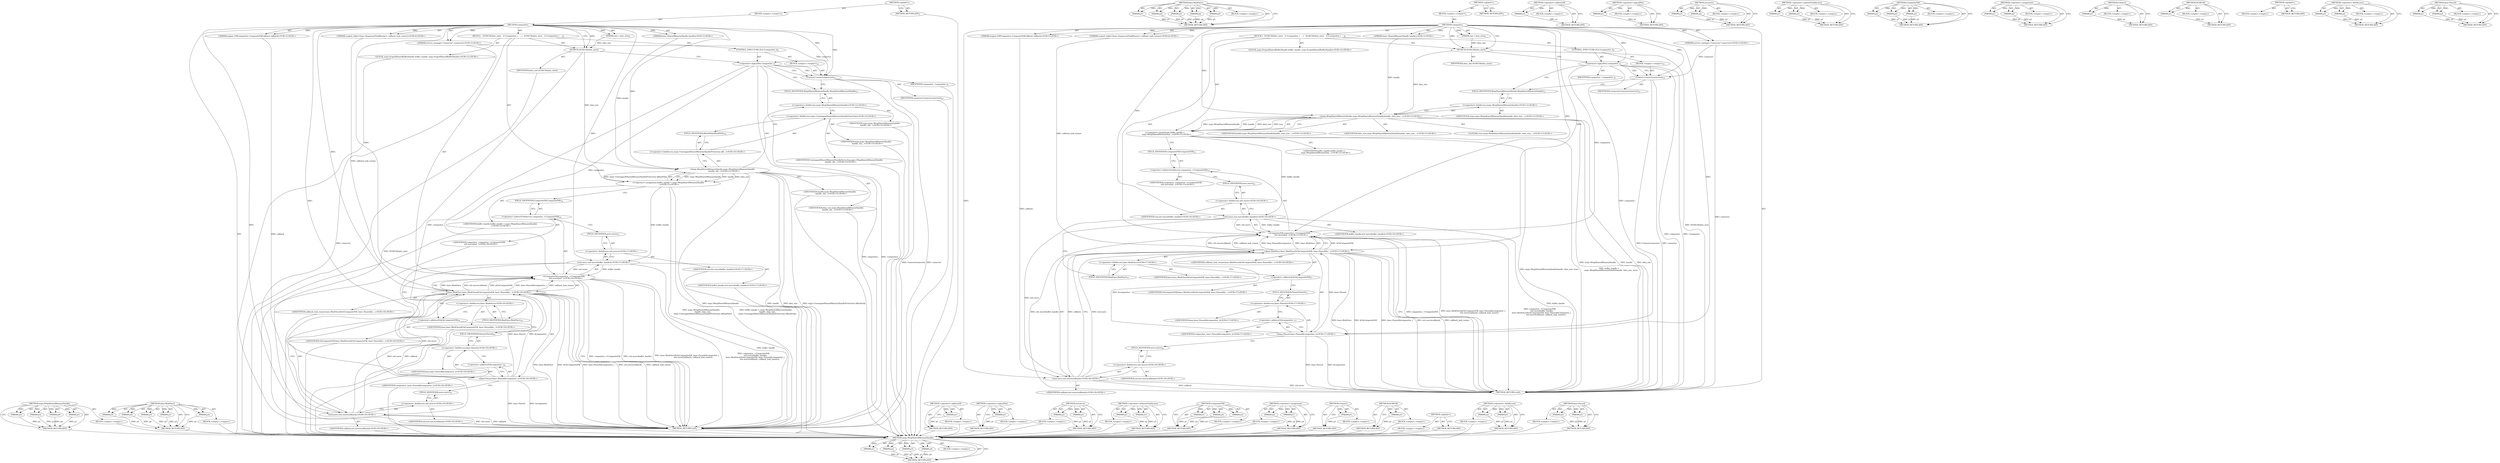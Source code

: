 digraph "base.Passed" {
vulnerable_108 [label=<(METHOD,mojo.WrapSharedMemoryHandle)>];
vulnerable_109 [label=<(PARAM,p1)>];
vulnerable_110 [label=<(PARAM,p2)>];
vulnerable_111 [label=<(PARAM,p3)>];
vulnerable_112 [label=<(PARAM,p4)>];
vulnerable_113 [label=<(BLOCK,&lt;empty&gt;,&lt;empty&gt;)>];
vulnerable_114 [label=<(METHOD_RETURN,ANY)>];
vulnerable_136 [label=<(METHOD,base.BindOnce)>];
vulnerable_137 [label=<(PARAM,p1)>];
vulnerable_138 [label=<(PARAM,p2)>];
vulnerable_139 [label=<(PARAM,p3)>];
vulnerable_140 [label=<(PARAM,p4)>];
vulnerable_141 [label=<(PARAM,p5)>];
vulnerable_142 [label=<(BLOCK,&lt;empty&gt;,&lt;empty&gt;)>];
vulnerable_143 [label=<(METHOD_RETURN,ANY)>];
vulnerable_6 [label=<(METHOD,&lt;global&gt;)<SUB>1</SUB>>];
vulnerable_7 [label=<(BLOCK,&lt;empty&gt;,&lt;empty&gt;)<SUB>1</SUB>>];
vulnerable_8 [label=<(METHOD,Composite)<SUB>1</SUB>>];
vulnerable_9 [label="<(PARAM,service_manager::Connector* connector)<SUB>2</SUB>>"];
vulnerable_10 [label="<(PARAM,base::SharedMemoryHandle handle)<SUB>3</SUB>>"];
vulnerable_11 [label=<(PARAM,size_t data_size)<SUB>4</SUB>>];
vulnerable_12 [label="<(PARAM,mojom::PdfCompositor::CompositePdfCallback callback)<SUB>5</SUB>>"];
vulnerable_13 [label="<(PARAM,scoped_refptr&lt;base::SequencedTaskRunner&gt; callback_task_runner)<SUB>6</SUB>>"];
vulnerable_14 [label=<(BLOCK,{
  DCHECK(data_size);

   if (!compositor_)
  ...,{
  DCHECK(data_size);

   if (!compositor_)
  ...)<SUB>6</SUB>>];
vulnerable_15 [label=<(DCHECK,DCHECK(data_size))<SUB>7</SUB>>];
vulnerable_16 [label=<(IDENTIFIER,data_size,DCHECK(data_size))<SUB>7</SUB>>];
vulnerable_17 [label=<(CONTROL_STRUCTURE,IF,if (!compositor_))<SUB>9</SUB>>];
vulnerable_18 [label=<(&lt;operator&gt;.logicalNot,!compositor_)<SUB>9</SUB>>];
vulnerable_19 [label=<(IDENTIFIER,compositor_,!compositor_)<SUB>9</SUB>>];
vulnerable_20 [label=<(BLOCK,&lt;empty&gt;,&lt;empty&gt;)<SUB>10</SUB>>];
vulnerable_21 [label=<(Connect,Connect(connector))<SUB>10</SUB>>];
vulnerable_22 [label=<(IDENTIFIER,connector,Connect(connector))<SUB>10</SUB>>];
vulnerable_23 [label="<(LOCAL,mojo.ScopedSharedBufferHandle buffer_handle: mojo.ScopedSharedBufferHandle)<SUB>12</SUB>>"];
vulnerable_24 [label="<(&lt;operator&gt;.assignment,buffer_handle =
      mojo::WrapSharedMemoryHan...)<SUB>12</SUB>>"];
vulnerable_25 [label="<(IDENTIFIER,buffer_handle,buffer_handle =
      mojo::WrapSharedMemoryHan...)<SUB>12</SUB>>"];
vulnerable_26 [label="<(mojo.WrapSharedMemoryHandle,mojo::WrapSharedMemoryHandle(handle, data_size,...)<SUB>13</SUB>>"];
vulnerable_27 [label="<(&lt;operator&gt;.fieldAccess,mojo::WrapSharedMemoryHandle)<SUB>13</SUB>>"];
vulnerable_28 [label="<(IDENTIFIER,mojo,mojo::WrapSharedMemoryHandle(handle, data_size,...)<SUB>13</SUB>>"];
vulnerable_29 [label=<(FIELD_IDENTIFIER,WrapSharedMemoryHandle,WrapSharedMemoryHandle)<SUB>13</SUB>>];
vulnerable_30 [label="<(IDENTIFIER,handle,mojo::WrapSharedMemoryHandle(handle, data_size,...)<SUB>13</SUB>>"];
vulnerable_31 [label="<(IDENTIFIER,data_size,mojo::WrapSharedMemoryHandle(handle, data_size,...)<SUB>13</SUB>>"];
vulnerable_32 [label="<(LITERAL,true,mojo::WrapSharedMemoryHandle(handle, data_size,...)<SUB>13</SUB>>"];
vulnerable_33 [label="<(CompositePdf,compositor_-&gt;CompositePdf(
       std::move(buf...)<SUB>15</SUB>>"];
vulnerable_34 [label=<(&lt;operator&gt;.indirectFieldAccess,compositor_-&gt;CompositePdf)<SUB>15</SUB>>];
vulnerable_35 [label="<(IDENTIFIER,compositor_,compositor_-&gt;CompositePdf(
       std::move(buf...)<SUB>15</SUB>>"];
vulnerable_36 [label=<(FIELD_IDENTIFIER,CompositePdf,CompositePdf)<SUB>15</SUB>>];
vulnerable_37 [label="<(std.move,std::move(buffer_handle))<SUB>16</SUB>>"];
vulnerable_38 [label="<(&lt;operator&gt;.fieldAccess,std::move)<SUB>16</SUB>>"];
vulnerable_39 [label="<(IDENTIFIER,std,std::move(buffer_handle))<SUB>16</SUB>>"];
vulnerable_40 [label=<(FIELD_IDENTIFIER,move,move)<SUB>16</SUB>>];
vulnerable_41 [label="<(IDENTIFIER,buffer_handle,std::move(buffer_handle))<SUB>16</SUB>>"];
vulnerable_42 [label="<(base.BindOnce,base::BindOnce(&amp;OnCompositePdf, base::Passed(&amp;c...)<SUB>17</SUB>>"];
vulnerable_43 [label="<(&lt;operator&gt;.fieldAccess,base::BindOnce)<SUB>17</SUB>>"];
vulnerable_44 [label="<(IDENTIFIER,base,base::BindOnce(&amp;OnCompositePdf, base::Passed(&amp;c...)<SUB>17</SUB>>"];
vulnerable_45 [label=<(FIELD_IDENTIFIER,BindOnce,BindOnce)<SUB>17</SUB>>];
vulnerable_46 [label=<(&lt;operator&gt;.addressOf,&amp;OnCompositePdf)<SUB>17</SUB>>];
vulnerable_47 [label="<(IDENTIFIER,OnCompositePdf,base::BindOnce(&amp;OnCompositePdf, base::Passed(&amp;c...)<SUB>17</SUB>>"];
vulnerable_48 [label="<(base.Passed,base::Passed(&amp;compositor_))<SUB>17</SUB>>"];
vulnerable_49 [label="<(&lt;operator&gt;.fieldAccess,base::Passed)<SUB>17</SUB>>"];
vulnerable_50 [label="<(IDENTIFIER,base,base::Passed(&amp;compositor_))<SUB>17</SUB>>"];
vulnerable_51 [label=<(FIELD_IDENTIFIER,Passed,Passed)<SUB>17</SUB>>];
vulnerable_52 [label=<(&lt;operator&gt;.addressOf,&amp;compositor_)<SUB>17</SUB>>];
vulnerable_53 [label="<(IDENTIFIER,compositor_,base::Passed(&amp;compositor_))<SUB>17</SUB>>"];
vulnerable_54 [label="<(std.move,std::move(callback))<SUB>18</SUB>>"];
vulnerable_55 [label="<(&lt;operator&gt;.fieldAccess,std::move)<SUB>18</SUB>>"];
vulnerable_56 [label="<(IDENTIFIER,std,std::move(callback))<SUB>18</SUB>>"];
vulnerable_57 [label=<(FIELD_IDENTIFIER,move,move)<SUB>18</SUB>>];
vulnerable_58 [label="<(IDENTIFIER,callback,std::move(callback))<SUB>18</SUB>>"];
vulnerable_59 [label="<(IDENTIFIER,callback_task_runner,base::BindOnce(&amp;OnCompositePdf, base::Passed(&amp;c...)<SUB>18</SUB>>"];
vulnerable_60 [label=<(METHOD_RETURN,void)<SUB>1</SUB>>];
vulnerable_62 [label=<(METHOD_RETURN,ANY)<SUB>1</SUB>>];
vulnerable_144 [label=<(METHOD,&lt;operator&gt;.addressOf)>];
vulnerable_145 [label=<(PARAM,p1)>];
vulnerable_146 [label=<(BLOCK,&lt;empty&gt;,&lt;empty&gt;)>];
vulnerable_147 [label=<(METHOD_RETURN,ANY)>];
vulnerable_95 [label=<(METHOD,&lt;operator&gt;.logicalNot)>];
vulnerable_96 [label=<(PARAM,p1)>];
vulnerable_97 [label=<(BLOCK,&lt;empty&gt;,&lt;empty&gt;)>];
vulnerable_98 [label=<(METHOD_RETURN,ANY)>];
vulnerable_131 [label=<(METHOD,std.move)>];
vulnerable_132 [label=<(PARAM,p1)>];
vulnerable_133 [label=<(PARAM,p2)>];
vulnerable_134 [label=<(BLOCK,&lt;empty&gt;,&lt;empty&gt;)>];
vulnerable_135 [label=<(METHOD_RETURN,ANY)>];
vulnerable_126 [label=<(METHOD,&lt;operator&gt;.indirectFieldAccess)>];
vulnerable_127 [label=<(PARAM,p1)>];
vulnerable_128 [label=<(PARAM,p2)>];
vulnerable_129 [label=<(BLOCK,&lt;empty&gt;,&lt;empty&gt;)>];
vulnerable_130 [label=<(METHOD_RETURN,ANY)>];
vulnerable_120 [label=<(METHOD,CompositePdf)>];
vulnerable_121 [label=<(PARAM,p1)>];
vulnerable_122 [label=<(PARAM,p2)>];
vulnerable_123 [label=<(PARAM,p3)>];
vulnerable_124 [label=<(BLOCK,&lt;empty&gt;,&lt;empty&gt;)>];
vulnerable_125 [label=<(METHOD_RETURN,ANY)>];
vulnerable_103 [label=<(METHOD,&lt;operator&gt;.assignment)>];
vulnerable_104 [label=<(PARAM,p1)>];
vulnerable_105 [label=<(PARAM,p2)>];
vulnerable_106 [label=<(BLOCK,&lt;empty&gt;,&lt;empty&gt;)>];
vulnerable_107 [label=<(METHOD_RETURN,ANY)>];
vulnerable_99 [label=<(METHOD,Connect)>];
vulnerable_100 [label=<(PARAM,p1)>];
vulnerable_101 [label=<(BLOCK,&lt;empty&gt;,&lt;empty&gt;)>];
vulnerable_102 [label=<(METHOD_RETURN,ANY)>];
vulnerable_91 [label=<(METHOD,DCHECK)>];
vulnerable_92 [label=<(PARAM,p1)>];
vulnerable_93 [label=<(BLOCK,&lt;empty&gt;,&lt;empty&gt;)>];
vulnerable_94 [label=<(METHOD_RETURN,ANY)>];
vulnerable_85 [label=<(METHOD,&lt;global&gt;)<SUB>1</SUB>>];
vulnerable_86 [label=<(BLOCK,&lt;empty&gt;,&lt;empty&gt;)>];
vulnerable_87 [label=<(METHOD_RETURN,ANY)>];
vulnerable_115 [label=<(METHOD,&lt;operator&gt;.fieldAccess)>];
vulnerable_116 [label=<(PARAM,p1)>];
vulnerable_117 [label=<(PARAM,p2)>];
vulnerable_118 [label=<(BLOCK,&lt;empty&gt;,&lt;empty&gt;)>];
vulnerable_119 [label=<(METHOD_RETURN,ANY)>];
vulnerable_148 [label=<(METHOD,base.Passed)>];
vulnerable_149 [label=<(PARAM,p1)>];
vulnerable_150 [label=<(PARAM,p2)>];
vulnerable_151 [label=<(BLOCK,&lt;empty&gt;,&lt;empty&gt;)>];
vulnerable_152 [label=<(METHOD_RETURN,ANY)>];
fixed_112 [label=<(METHOD,mojo.WrapSharedMemoryHandle)>];
fixed_113 [label=<(PARAM,p1)>];
fixed_114 [label=<(PARAM,p2)>];
fixed_115 [label=<(PARAM,p3)>];
fixed_116 [label=<(PARAM,p4)>];
fixed_117 [label=<(BLOCK,&lt;empty&gt;,&lt;empty&gt;)>];
fixed_118 [label=<(METHOD_RETURN,ANY)>];
fixed_140 [label=<(METHOD,base.BindOnce)>];
fixed_141 [label=<(PARAM,p1)>];
fixed_142 [label=<(PARAM,p2)>];
fixed_143 [label=<(PARAM,p3)>];
fixed_144 [label=<(PARAM,p4)>];
fixed_145 [label=<(PARAM,p5)>];
fixed_146 [label=<(BLOCK,&lt;empty&gt;,&lt;empty&gt;)>];
fixed_147 [label=<(METHOD_RETURN,ANY)>];
fixed_6 [label=<(METHOD,&lt;global&gt;)<SUB>1</SUB>>];
fixed_7 [label=<(BLOCK,&lt;empty&gt;,&lt;empty&gt;)<SUB>1</SUB>>];
fixed_8 [label=<(METHOD,Composite)<SUB>1</SUB>>];
fixed_9 [label="<(PARAM,service_manager::Connector* connector)<SUB>2</SUB>>"];
fixed_10 [label="<(PARAM,base::SharedMemoryHandle handle)<SUB>3</SUB>>"];
fixed_11 [label=<(PARAM,size_t data_size)<SUB>4</SUB>>];
fixed_12 [label="<(PARAM,mojom::PdfCompositor::CompositePdfCallback callback)<SUB>5</SUB>>"];
fixed_13 [label="<(PARAM,scoped_refptr&lt;base::SequencedTaskRunner&gt; callback_task_runner)<SUB>6</SUB>>"];
fixed_14 [label=<(BLOCK,{
  DCHECK(data_size);

   if (!compositor_)
  ...,{
  DCHECK(data_size);

   if (!compositor_)
  ...)<SUB>6</SUB>>];
fixed_15 [label=<(DCHECK,DCHECK(data_size))<SUB>7</SUB>>];
fixed_16 [label=<(IDENTIFIER,data_size,DCHECK(data_size))<SUB>7</SUB>>];
fixed_17 [label=<(CONTROL_STRUCTURE,IF,if (!compositor_))<SUB>9</SUB>>];
fixed_18 [label=<(&lt;operator&gt;.logicalNot,!compositor_)<SUB>9</SUB>>];
fixed_19 [label=<(IDENTIFIER,compositor_,!compositor_)<SUB>9</SUB>>];
fixed_20 [label=<(BLOCK,&lt;empty&gt;,&lt;empty&gt;)<SUB>10</SUB>>];
fixed_21 [label=<(Connect,Connect(connector))<SUB>10</SUB>>];
fixed_22 [label=<(IDENTIFIER,connector,Connect(connector))<SUB>10</SUB>>];
fixed_23 [label="<(LOCAL,mojo.ScopedSharedBufferHandle buffer_handle: mojo.ScopedSharedBufferHandle)<SUB>12</SUB>>"];
fixed_24 [label="<(&lt;operator&gt;.assignment,buffer_handle = mojo::WrapSharedMemoryHandle(
 ...)<SUB>12</SUB>>"];
fixed_25 [label="<(IDENTIFIER,buffer_handle,buffer_handle = mojo::WrapSharedMemoryHandle(
 ...)<SUB>12</SUB>>"];
fixed_26 [label="<(mojo.WrapSharedMemoryHandle,mojo::WrapSharedMemoryHandle(
      handle, dat...)<SUB>12</SUB>>"];
fixed_27 [label="<(&lt;operator&gt;.fieldAccess,mojo::WrapSharedMemoryHandle)<SUB>12</SUB>>"];
fixed_28 [label="<(IDENTIFIER,mojo,mojo::WrapSharedMemoryHandle(
      handle, dat...)<SUB>12</SUB>>"];
fixed_29 [label=<(FIELD_IDENTIFIER,WrapSharedMemoryHandle,WrapSharedMemoryHandle)<SUB>12</SUB>>];
fixed_30 [label="<(IDENTIFIER,handle,mojo::WrapSharedMemoryHandle(
      handle, dat...)<SUB>13</SUB>>"];
fixed_31 [label="<(IDENTIFIER,data_size,mojo::WrapSharedMemoryHandle(
      handle, dat...)<SUB>13</SUB>>"];
fixed_32 [label="<(&lt;operator&gt;.fieldAccess,mojo::UnwrappedSharedMemoryHandleProtection::kR...)<SUB>14</SUB>>"];
fixed_33 [label="<(&lt;operator&gt;.fieldAccess,mojo::UnwrappedSharedMemoryHandleProtection)<SUB>14</SUB>>"];
fixed_34 [label="<(IDENTIFIER,mojo,mojo::WrapSharedMemoryHandle(
      handle, dat...)<SUB>14</SUB>>"];
fixed_35 [label="<(IDENTIFIER,UnwrappedSharedMemoryHandleProtection,mojo::WrapSharedMemoryHandle(
      handle, dat...)<SUB>14</SUB>>"];
fixed_36 [label=<(FIELD_IDENTIFIER,kReadOnly,kReadOnly)<SUB>14</SUB>>];
fixed_37 [label="<(CompositePdf,compositor_-&gt;CompositePdf(
       std::move(buf...)<SUB>16</SUB>>"];
fixed_38 [label=<(&lt;operator&gt;.indirectFieldAccess,compositor_-&gt;CompositePdf)<SUB>16</SUB>>];
fixed_39 [label="<(IDENTIFIER,compositor_,compositor_-&gt;CompositePdf(
       std::move(buf...)<SUB>16</SUB>>"];
fixed_40 [label=<(FIELD_IDENTIFIER,CompositePdf,CompositePdf)<SUB>16</SUB>>];
fixed_41 [label="<(std.move,std::move(buffer_handle))<SUB>17</SUB>>"];
fixed_42 [label="<(&lt;operator&gt;.fieldAccess,std::move)<SUB>17</SUB>>"];
fixed_43 [label="<(IDENTIFIER,std,std::move(buffer_handle))<SUB>17</SUB>>"];
fixed_44 [label=<(FIELD_IDENTIFIER,move,move)<SUB>17</SUB>>];
fixed_45 [label="<(IDENTIFIER,buffer_handle,std::move(buffer_handle))<SUB>17</SUB>>"];
fixed_46 [label="<(base.BindOnce,base::BindOnce(&amp;OnCompositePdf, base::Passed(&amp;c...)<SUB>18</SUB>>"];
fixed_47 [label="<(&lt;operator&gt;.fieldAccess,base::BindOnce)<SUB>18</SUB>>"];
fixed_48 [label="<(IDENTIFIER,base,base::BindOnce(&amp;OnCompositePdf, base::Passed(&amp;c...)<SUB>18</SUB>>"];
fixed_49 [label=<(FIELD_IDENTIFIER,BindOnce,BindOnce)<SUB>18</SUB>>];
fixed_50 [label=<(&lt;operator&gt;.addressOf,&amp;OnCompositePdf)<SUB>18</SUB>>];
fixed_51 [label="<(IDENTIFIER,OnCompositePdf,base::BindOnce(&amp;OnCompositePdf, base::Passed(&amp;c...)<SUB>18</SUB>>"];
fixed_52 [label="<(base.Passed,base::Passed(&amp;compositor_))<SUB>18</SUB>>"];
fixed_53 [label="<(&lt;operator&gt;.fieldAccess,base::Passed)<SUB>18</SUB>>"];
fixed_54 [label="<(IDENTIFIER,base,base::Passed(&amp;compositor_))<SUB>18</SUB>>"];
fixed_55 [label=<(FIELD_IDENTIFIER,Passed,Passed)<SUB>18</SUB>>];
fixed_56 [label=<(&lt;operator&gt;.addressOf,&amp;compositor_)<SUB>18</SUB>>];
fixed_57 [label="<(IDENTIFIER,compositor_,base::Passed(&amp;compositor_))<SUB>18</SUB>>"];
fixed_58 [label="<(std.move,std::move(callback))<SUB>19</SUB>>"];
fixed_59 [label="<(&lt;operator&gt;.fieldAccess,std::move)<SUB>19</SUB>>"];
fixed_60 [label="<(IDENTIFIER,std,std::move(callback))<SUB>19</SUB>>"];
fixed_61 [label=<(FIELD_IDENTIFIER,move,move)<SUB>19</SUB>>];
fixed_62 [label="<(IDENTIFIER,callback,std::move(callback))<SUB>19</SUB>>"];
fixed_63 [label="<(IDENTIFIER,callback_task_runner,base::BindOnce(&amp;OnCompositePdf, base::Passed(&amp;c...)<SUB>19</SUB>>"];
fixed_64 [label=<(METHOD_RETURN,void)<SUB>1</SUB>>];
fixed_66 [label=<(METHOD_RETURN,ANY)<SUB>1</SUB>>];
fixed_148 [label=<(METHOD,&lt;operator&gt;.addressOf)>];
fixed_149 [label=<(PARAM,p1)>];
fixed_150 [label=<(BLOCK,&lt;empty&gt;,&lt;empty&gt;)>];
fixed_151 [label=<(METHOD_RETURN,ANY)>];
fixed_99 [label=<(METHOD,&lt;operator&gt;.logicalNot)>];
fixed_100 [label=<(PARAM,p1)>];
fixed_101 [label=<(BLOCK,&lt;empty&gt;,&lt;empty&gt;)>];
fixed_102 [label=<(METHOD_RETURN,ANY)>];
fixed_135 [label=<(METHOD,std.move)>];
fixed_136 [label=<(PARAM,p1)>];
fixed_137 [label=<(PARAM,p2)>];
fixed_138 [label=<(BLOCK,&lt;empty&gt;,&lt;empty&gt;)>];
fixed_139 [label=<(METHOD_RETURN,ANY)>];
fixed_130 [label=<(METHOD,&lt;operator&gt;.indirectFieldAccess)>];
fixed_131 [label=<(PARAM,p1)>];
fixed_132 [label=<(PARAM,p2)>];
fixed_133 [label=<(BLOCK,&lt;empty&gt;,&lt;empty&gt;)>];
fixed_134 [label=<(METHOD_RETURN,ANY)>];
fixed_124 [label=<(METHOD,CompositePdf)>];
fixed_125 [label=<(PARAM,p1)>];
fixed_126 [label=<(PARAM,p2)>];
fixed_127 [label=<(PARAM,p3)>];
fixed_128 [label=<(BLOCK,&lt;empty&gt;,&lt;empty&gt;)>];
fixed_129 [label=<(METHOD_RETURN,ANY)>];
fixed_107 [label=<(METHOD,&lt;operator&gt;.assignment)>];
fixed_108 [label=<(PARAM,p1)>];
fixed_109 [label=<(PARAM,p2)>];
fixed_110 [label=<(BLOCK,&lt;empty&gt;,&lt;empty&gt;)>];
fixed_111 [label=<(METHOD_RETURN,ANY)>];
fixed_103 [label=<(METHOD,Connect)>];
fixed_104 [label=<(PARAM,p1)>];
fixed_105 [label=<(BLOCK,&lt;empty&gt;,&lt;empty&gt;)>];
fixed_106 [label=<(METHOD_RETURN,ANY)>];
fixed_95 [label=<(METHOD,DCHECK)>];
fixed_96 [label=<(PARAM,p1)>];
fixed_97 [label=<(BLOCK,&lt;empty&gt;,&lt;empty&gt;)>];
fixed_98 [label=<(METHOD_RETURN,ANY)>];
fixed_89 [label=<(METHOD,&lt;global&gt;)<SUB>1</SUB>>];
fixed_90 [label=<(BLOCK,&lt;empty&gt;,&lt;empty&gt;)>];
fixed_91 [label=<(METHOD_RETURN,ANY)>];
fixed_119 [label=<(METHOD,&lt;operator&gt;.fieldAccess)>];
fixed_120 [label=<(PARAM,p1)>];
fixed_121 [label=<(PARAM,p2)>];
fixed_122 [label=<(BLOCK,&lt;empty&gt;,&lt;empty&gt;)>];
fixed_123 [label=<(METHOD_RETURN,ANY)>];
fixed_152 [label=<(METHOD,base.Passed)>];
fixed_153 [label=<(PARAM,p1)>];
fixed_154 [label=<(PARAM,p2)>];
fixed_155 [label=<(BLOCK,&lt;empty&gt;,&lt;empty&gt;)>];
fixed_156 [label=<(METHOD_RETURN,ANY)>];
vulnerable_108 -> vulnerable_109  [key=0, label="AST: "];
vulnerable_108 -> vulnerable_109  [key=1, label="DDG: "];
vulnerable_108 -> vulnerable_113  [key=0, label="AST: "];
vulnerable_108 -> vulnerable_110  [key=0, label="AST: "];
vulnerable_108 -> vulnerable_110  [key=1, label="DDG: "];
vulnerable_108 -> vulnerable_114  [key=0, label="AST: "];
vulnerable_108 -> vulnerable_114  [key=1, label="CFG: "];
vulnerable_108 -> vulnerable_111  [key=0, label="AST: "];
vulnerable_108 -> vulnerable_111  [key=1, label="DDG: "];
vulnerable_108 -> vulnerable_112  [key=0, label="AST: "];
vulnerable_108 -> vulnerable_112  [key=1, label="DDG: "];
vulnerable_109 -> vulnerable_114  [key=0, label="DDG: p1"];
vulnerable_110 -> vulnerable_114  [key=0, label="DDG: p2"];
vulnerable_111 -> vulnerable_114  [key=0, label="DDG: p3"];
vulnerable_112 -> vulnerable_114  [key=0, label="DDG: p4"];
vulnerable_136 -> vulnerable_137  [key=0, label="AST: "];
vulnerable_136 -> vulnerable_137  [key=1, label="DDG: "];
vulnerable_136 -> vulnerable_142  [key=0, label="AST: "];
vulnerable_136 -> vulnerable_138  [key=0, label="AST: "];
vulnerable_136 -> vulnerable_138  [key=1, label="DDG: "];
vulnerable_136 -> vulnerable_143  [key=0, label="AST: "];
vulnerable_136 -> vulnerable_143  [key=1, label="CFG: "];
vulnerable_136 -> vulnerable_139  [key=0, label="AST: "];
vulnerable_136 -> vulnerable_139  [key=1, label="DDG: "];
vulnerable_136 -> vulnerable_140  [key=0, label="AST: "];
vulnerable_136 -> vulnerable_140  [key=1, label="DDG: "];
vulnerable_136 -> vulnerable_141  [key=0, label="AST: "];
vulnerable_136 -> vulnerable_141  [key=1, label="DDG: "];
vulnerable_137 -> vulnerable_143  [key=0, label="DDG: p1"];
vulnerable_138 -> vulnerable_143  [key=0, label="DDG: p2"];
vulnerable_139 -> vulnerable_143  [key=0, label="DDG: p3"];
vulnerable_140 -> vulnerable_143  [key=0, label="DDG: p4"];
vulnerable_141 -> vulnerable_143  [key=0, label="DDG: p5"];
vulnerable_6 -> vulnerable_7  [key=0, label="AST: "];
vulnerable_6 -> vulnerable_62  [key=0, label="AST: "];
vulnerable_6 -> vulnerable_62  [key=1, label="CFG: "];
vulnerable_7 -> vulnerable_8  [key=0, label="AST: "];
vulnerable_8 -> vulnerable_9  [key=0, label="AST: "];
vulnerable_8 -> vulnerable_9  [key=1, label="DDG: "];
vulnerable_8 -> vulnerable_10  [key=0, label="AST: "];
vulnerable_8 -> vulnerable_10  [key=1, label="DDG: "];
vulnerable_8 -> vulnerable_11  [key=0, label="AST: "];
vulnerable_8 -> vulnerable_11  [key=1, label="DDG: "];
vulnerable_8 -> vulnerable_12  [key=0, label="AST: "];
vulnerable_8 -> vulnerable_12  [key=1, label="DDG: "];
vulnerable_8 -> vulnerable_13  [key=0, label="AST: "];
vulnerable_8 -> vulnerable_13  [key=1, label="DDG: "];
vulnerable_8 -> vulnerable_14  [key=0, label="AST: "];
vulnerable_8 -> vulnerable_60  [key=0, label="AST: "];
vulnerable_8 -> vulnerable_15  [key=0, label="CFG: "];
vulnerable_8 -> vulnerable_15  [key=1, label="DDG: "];
vulnerable_8 -> vulnerable_33  [key=0, label="DDG: "];
vulnerable_8 -> vulnerable_18  [key=0, label="DDG: "];
vulnerable_8 -> vulnerable_26  [key=0, label="DDG: "];
vulnerable_8 -> vulnerable_37  [key=0, label="DDG: "];
vulnerable_8 -> vulnerable_42  [key=0, label="DDG: "];
vulnerable_8 -> vulnerable_21  [key=0, label="DDG: "];
vulnerable_8 -> vulnerable_48  [key=0, label="DDG: "];
vulnerable_8 -> vulnerable_54  [key=0, label="DDG: "];
vulnerable_9 -> vulnerable_60  [key=0, label="DDG: connector"];
vulnerable_9 -> vulnerable_21  [key=0, label="DDG: connector"];
vulnerable_10 -> vulnerable_26  [key=0, label="DDG: handle"];
vulnerable_11 -> vulnerable_15  [key=0, label="DDG: data_size"];
vulnerable_12 -> vulnerable_54  [key=0, label="DDG: callback"];
vulnerable_13 -> vulnerable_42  [key=0, label="DDG: callback_task_runner"];
vulnerable_14 -> vulnerable_15  [key=0, label="AST: "];
vulnerable_14 -> vulnerable_17  [key=0, label="AST: "];
vulnerable_14 -> vulnerable_23  [key=0, label="AST: "];
vulnerable_14 -> vulnerable_24  [key=0, label="AST: "];
vulnerable_14 -> vulnerable_33  [key=0, label="AST: "];
vulnerable_15 -> vulnerable_16  [key=0, label="AST: "];
vulnerable_15 -> vulnerable_18  [key=0, label="CFG: "];
vulnerable_15 -> vulnerable_60  [key=0, label="DDG: DCHECK(data_size)"];
vulnerable_15 -> vulnerable_26  [key=0, label="DDG: data_size"];
vulnerable_17 -> vulnerable_18  [key=0, label="AST: "];
vulnerable_17 -> vulnerable_20  [key=0, label="AST: "];
vulnerable_18 -> vulnerable_19  [key=0, label="AST: "];
vulnerable_18 -> vulnerable_21  [key=0, label="CFG: "];
vulnerable_18 -> vulnerable_21  [key=1, label="CDG: "];
vulnerable_18 -> vulnerable_29  [key=0, label="CFG: "];
vulnerable_18 -> vulnerable_60  [key=0, label="DDG: compositor_"];
vulnerable_18 -> vulnerable_60  [key=1, label="DDG: !compositor_"];
vulnerable_18 -> vulnerable_33  [key=0, label="DDG: compositor_"];
vulnerable_18 -> vulnerable_48  [key=0, label="DDG: compositor_"];
vulnerable_20 -> vulnerable_21  [key=0, label="AST: "];
vulnerable_21 -> vulnerable_22  [key=0, label="AST: "];
vulnerable_21 -> vulnerable_29  [key=0, label="CFG: "];
vulnerable_21 -> vulnerable_60  [key=0, label="DDG: connector"];
vulnerable_21 -> vulnerable_60  [key=1, label="DDG: Connect(connector)"];
vulnerable_24 -> vulnerable_25  [key=0, label="AST: "];
vulnerable_24 -> vulnerable_26  [key=0, label="AST: "];
vulnerable_24 -> vulnerable_36  [key=0, label="CFG: "];
vulnerable_24 -> vulnerable_60  [key=0, label="DDG: mojo::WrapSharedMemoryHandle(handle, data_size, true)"];
vulnerable_24 -> vulnerable_60  [key=1, label="DDG: buffer_handle =
      mojo::WrapSharedMemoryHandle(handle, data_size, true)"];
vulnerable_24 -> vulnerable_37  [key=0, label="DDG: buffer_handle"];
vulnerable_26 -> vulnerable_27  [key=0, label="AST: "];
vulnerable_26 -> vulnerable_30  [key=0, label="AST: "];
vulnerable_26 -> vulnerable_31  [key=0, label="AST: "];
vulnerable_26 -> vulnerable_32  [key=0, label="AST: "];
vulnerable_26 -> vulnerable_24  [key=0, label="CFG: "];
vulnerable_26 -> vulnerable_24  [key=1, label="DDG: mojo::WrapSharedMemoryHandle"];
vulnerable_26 -> vulnerable_24  [key=2, label="DDG: handle"];
vulnerable_26 -> vulnerable_24  [key=3, label="DDG: data_size"];
vulnerable_26 -> vulnerable_24  [key=4, label="DDG: true"];
vulnerable_26 -> vulnerable_60  [key=0, label="DDG: mojo::WrapSharedMemoryHandle"];
vulnerable_26 -> vulnerable_60  [key=1, label="DDG: handle"];
vulnerable_26 -> vulnerable_60  [key=2, label="DDG: data_size"];
vulnerable_27 -> vulnerable_28  [key=0, label="AST: "];
vulnerable_27 -> vulnerable_29  [key=0, label="AST: "];
vulnerable_27 -> vulnerable_26  [key=0, label="CFG: "];
vulnerable_29 -> vulnerable_27  [key=0, label="CFG: "];
vulnerable_33 -> vulnerable_34  [key=0, label="AST: "];
vulnerable_33 -> vulnerable_37  [key=0, label="AST: "];
vulnerable_33 -> vulnerable_42  [key=0, label="AST: "];
vulnerable_33 -> vulnerable_60  [key=0, label="CFG: "];
vulnerable_33 -> vulnerable_60  [key=1, label="DDG: compositor_-&gt;CompositePdf"];
vulnerable_33 -> vulnerable_60  [key=2, label="DDG: std::move(buffer_handle)"];
vulnerable_33 -> vulnerable_60  [key=3, label="DDG: base::BindOnce(&amp;OnCompositePdf, base::Passed(&amp;compositor_),
                     std::move(callback), callback_task_runner)"];
vulnerable_33 -> vulnerable_60  [key=4, label="DDG: compositor_-&gt;CompositePdf(
       std::move(buffer_handle),
      base::BindOnce(&amp;OnCompositePdf, base::Passed(&amp;compositor_),
                     std::move(callback), callback_task_runner))"];
vulnerable_34 -> vulnerable_35  [key=0, label="AST: "];
vulnerable_34 -> vulnerable_36  [key=0, label="AST: "];
vulnerable_34 -> vulnerable_40  [key=0, label="CFG: "];
vulnerable_36 -> vulnerable_34  [key=0, label="CFG: "];
vulnerable_37 -> vulnerable_38  [key=0, label="AST: "];
vulnerable_37 -> vulnerable_41  [key=0, label="AST: "];
vulnerable_37 -> vulnerable_45  [key=0, label="CFG: "];
vulnerable_37 -> vulnerable_60  [key=0, label="DDG: buffer_handle"];
vulnerable_37 -> vulnerable_33  [key=0, label="DDG: std::move"];
vulnerable_37 -> vulnerable_33  [key=1, label="DDG: buffer_handle"];
vulnerable_37 -> vulnerable_54  [key=0, label="DDG: std::move"];
vulnerable_38 -> vulnerable_39  [key=0, label="AST: "];
vulnerable_38 -> vulnerable_40  [key=0, label="AST: "];
vulnerable_38 -> vulnerable_37  [key=0, label="CFG: "];
vulnerable_40 -> vulnerable_38  [key=0, label="CFG: "];
vulnerable_42 -> vulnerable_43  [key=0, label="AST: "];
vulnerable_42 -> vulnerable_46  [key=0, label="AST: "];
vulnerable_42 -> vulnerable_48  [key=0, label="AST: "];
vulnerable_42 -> vulnerable_54  [key=0, label="AST: "];
vulnerable_42 -> vulnerable_59  [key=0, label="AST: "];
vulnerable_42 -> vulnerable_33  [key=0, label="CFG: "];
vulnerable_42 -> vulnerable_33  [key=1, label="DDG: &amp;OnCompositePdf"];
vulnerable_42 -> vulnerable_33  [key=2, label="DDG: std::move(callback)"];
vulnerable_42 -> vulnerable_33  [key=3, label="DDG: callback_task_runner"];
vulnerable_42 -> vulnerable_33  [key=4, label="DDG: base::Passed(&amp;compositor_)"];
vulnerable_42 -> vulnerable_33  [key=5, label="DDG: base::BindOnce"];
vulnerable_42 -> vulnerable_60  [key=0, label="DDG: base::BindOnce"];
vulnerable_42 -> vulnerable_60  [key=1, label="DDG: &amp;OnCompositePdf"];
vulnerable_42 -> vulnerable_60  [key=2, label="DDG: base::Passed(&amp;compositor_)"];
vulnerable_42 -> vulnerable_60  [key=3, label="DDG: std::move(callback)"];
vulnerable_42 -> vulnerable_60  [key=4, label="DDG: callback_task_runner"];
vulnerable_43 -> vulnerable_44  [key=0, label="AST: "];
vulnerable_43 -> vulnerable_45  [key=0, label="AST: "];
vulnerable_43 -> vulnerable_46  [key=0, label="CFG: "];
vulnerable_45 -> vulnerable_43  [key=0, label="CFG: "];
vulnerable_46 -> vulnerable_47  [key=0, label="AST: "];
vulnerable_46 -> vulnerable_51  [key=0, label="CFG: "];
vulnerable_48 -> vulnerable_49  [key=0, label="AST: "];
vulnerable_48 -> vulnerable_52  [key=0, label="AST: "];
vulnerable_48 -> vulnerable_57  [key=0, label="CFG: "];
vulnerable_48 -> vulnerable_60  [key=0, label="DDG: base::Passed"];
vulnerable_48 -> vulnerable_60  [key=1, label="DDG: &amp;compositor_"];
vulnerable_48 -> vulnerable_42  [key=0, label="DDG: base::Passed"];
vulnerable_48 -> vulnerable_42  [key=1, label="DDG: &amp;compositor_"];
vulnerable_49 -> vulnerable_50  [key=0, label="AST: "];
vulnerable_49 -> vulnerable_51  [key=0, label="AST: "];
vulnerable_49 -> vulnerable_52  [key=0, label="CFG: "];
vulnerable_51 -> vulnerable_49  [key=0, label="CFG: "];
vulnerable_52 -> vulnerable_53  [key=0, label="AST: "];
vulnerable_52 -> vulnerable_48  [key=0, label="CFG: "];
vulnerable_54 -> vulnerable_55  [key=0, label="AST: "];
vulnerable_54 -> vulnerable_58  [key=0, label="AST: "];
vulnerable_54 -> vulnerable_42  [key=0, label="CFG: "];
vulnerable_54 -> vulnerable_42  [key=1, label="DDG: std::move"];
vulnerable_54 -> vulnerable_42  [key=2, label="DDG: callback"];
vulnerable_54 -> vulnerable_60  [key=0, label="DDG: std::move"];
vulnerable_54 -> vulnerable_60  [key=1, label="DDG: callback"];
vulnerable_55 -> vulnerable_56  [key=0, label="AST: "];
vulnerable_55 -> vulnerable_57  [key=0, label="AST: "];
vulnerable_55 -> vulnerable_54  [key=0, label="CFG: "];
vulnerable_57 -> vulnerable_55  [key=0, label="CFG: "];
vulnerable_144 -> vulnerable_145  [key=0, label="AST: "];
vulnerable_144 -> vulnerable_145  [key=1, label="DDG: "];
vulnerable_144 -> vulnerable_146  [key=0, label="AST: "];
vulnerable_144 -> vulnerable_147  [key=0, label="AST: "];
vulnerable_144 -> vulnerable_147  [key=1, label="CFG: "];
vulnerable_145 -> vulnerable_147  [key=0, label="DDG: p1"];
vulnerable_95 -> vulnerable_96  [key=0, label="AST: "];
vulnerable_95 -> vulnerable_96  [key=1, label="DDG: "];
vulnerable_95 -> vulnerable_97  [key=0, label="AST: "];
vulnerable_95 -> vulnerable_98  [key=0, label="AST: "];
vulnerable_95 -> vulnerable_98  [key=1, label="CFG: "];
vulnerable_96 -> vulnerable_98  [key=0, label="DDG: p1"];
vulnerable_131 -> vulnerable_132  [key=0, label="AST: "];
vulnerable_131 -> vulnerable_132  [key=1, label="DDG: "];
vulnerable_131 -> vulnerable_134  [key=0, label="AST: "];
vulnerable_131 -> vulnerable_133  [key=0, label="AST: "];
vulnerable_131 -> vulnerable_133  [key=1, label="DDG: "];
vulnerable_131 -> vulnerable_135  [key=0, label="AST: "];
vulnerable_131 -> vulnerable_135  [key=1, label="CFG: "];
vulnerable_132 -> vulnerable_135  [key=0, label="DDG: p1"];
vulnerable_133 -> vulnerable_135  [key=0, label="DDG: p2"];
vulnerable_126 -> vulnerable_127  [key=0, label="AST: "];
vulnerable_126 -> vulnerable_127  [key=1, label="DDG: "];
vulnerable_126 -> vulnerable_129  [key=0, label="AST: "];
vulnerable_126 -> vulnerable_128  [key=0, label="AST: "];
vulnerable_126 -> vulnerable_128  [key=1, label="DDG: "];
vulnerable_126 -> vulnerable_130  [key=0, label="AST: "];
vulnerable_126 -> vulnerable_130  [key=1, label="CFG: "];
vulnerable_127 -> vulnerable_130  [key=0, label="DDG: p1"];
vulnerable_128 -> vulnerable_130  [key=0, label="DDG: p2"];
vulnerable_120 -> vulnerable_121  [key=0, label="AST: "];
vulnerable_120 -> vulnerable_121  [key=1, label="DDG: "];
vulnerable_120 -> vulnerable_124  [key=0, label="AST: "];
vulnerable_120 -> vulnerable_122  [key=0, label="AST: "];
vulnerable_120 -> vulnerable_122  [key=1, label="DDG: "];
vulnerable_120 -> vulnerable_125  [key=0, label="AST: "];
vulnerable_120 -> vulnerable_125  [key=1, label="CFG: "];
vulnerable_120 -> vulnerable_123  [key=0, label="AST: "];
vulnerable_120 -> vulnerable_123  [key=1, label="DDG: "];
vulnerable_121 -> vulnerable_125  [key=0, label="DDG: p1"];
vulnerable_122 -> vulnerable_125  [key=0, label="DDG: p2"];
vulnerable_123 -> vulnerable_125  [key=0, label="DDG: p3"];
vulnerable_103 -> vulnerable_104  [key=0, label="AST: "];
vulnerable_103 -> vulnerable_104  [key=1, label="DDG: "];
vulnerable_103 -> vulnerable_106  [key=0, label="AST: "];
vulnerable_103 -> vulnerable_105  [key=0, label="AST: "];
vulnerable_103 -> vulnerable_105  [key=1, label="DDG: "];
vulnerable_103 -> vulnerable_107  [key=0, label="AST: "];
vulnerable_103 -> vulnerable_107  [key=1, label="CFG: "];
vulnerable_104 -> vulnerable_107  [key=0, label="DDG: p1"];
vulnerable_105 -> vulnerable_107  [key=0, label="DDG: p2"];
vulnerable_99 -> vulnerable_100  [key=0, label="AST: "];
vulnerable_99 -> vulnerable_100  [key=1, label="DDG: "];
vulnerable_99 -> vulnerable_101  [key=0, label="AST: "];
vulnerable_99 -> vulnerable_102  [key=0, label="AST: "];
vulnerable_99 -> vulnerable_102  [key=1, label="CFG: "];
vulnerable_100 -> vulnerable_102  [key=0, label="DDG: p1"];
vulnerable_91 -> vulnerable_92  [key=0, label="AST: "];
vulnerable_91 -> vulnerable_92  [key=1, label="DDG: "];
vulnerable_91 -> vulnerable_93  [key=0, label="AST: "];
vulnerable_91 -> vulnerable_94  [key=0, label="AST: "];
vulnerable_91 -> vulnerable_94  [key=1, label="CFG: "];
vulnerable_92 -> vulnerable_94  [key=0, label="DDG: p1"];
vulnerable_85 -> vulnerable_86  [key=0, label="AST: "];
vulnerable_85 -> vulnerable_87  [key=0, label="AST: "];
vulnerable_85 -> vulnerable_87  [key=1, label="CFG: "];
vulnerable_115 -> vulnerable_116  [key=0, label="AST: "];
vulnerable_115 -> vulnerable_116  [key=1, label="DDG: "];
vulnerable_115 -> vulnerable_118  [key=0, label="AST: "];
vulnerable_115 -> vulnerable_117  [key=0, label="AST: "];
vulnerable_115 -> vulnerable_117  [key=1, label="DDG: "];
vulnerable_115 -> vulnerable_119  [key=0, label="AST: "];
vulnerable_115 -> vulnerable_119  [key=1, label="CFG: "];
vulnerable_116 -> vulnerable_119  [key=0, label="DDG: p1"];
vulnerable_117 -> vulnerable_119  [key=0, label="DDG: p2"];
vulnerable_148 -> vulnerable_149  [key=0, label="AST: "];
vulnerable_148 -> vulnerable_149  [key=1, label="DDG: "];
vulnerable_148 -> vulnerable_151  [key=0, label="AST: "];
vulnerable_148 -> vulnerable_150  [key=0, label="AST: "];
vulnerable_148 -> vulnerable_150  [key=1, label="DDG: "];
vulnerable_148 -> vulnerable_152  [key=0, label="AST: "];
vulnerable_148 -> vulnerable_152  [key=1, label="CFG: "];
vulnerable_149 -> vulnerable_152  [key=0, label="DDG: p1"];
vulnerable_150 -> vulnerable_152  [key=0, label="DDG: p2"];
fixed_112 -> fixed_113  [key=0, label="AST: "];
fixed_112 -> fixed_113  [key=1, label="DDG: "];
fixed_112 -> fixed_117  [key=0, label="AST: "];
fixed_112 -> fixed_114  [key=0, label="AST: "];
fixed_112 -> fixed_114  [key=1, label="DDG: "];
fixed_112 -> fixed_118  [key=0, label="AST: "];
fixed_112 -> fixed_118  [key=1, label="CFG: "];
fixed_112 -> fixed_115  [key=0, label="AST: "];
fixed_112 -> fixed_115  [key=1, label="DDG: "];
fixed_112 -> fixed_116  [key=0, label="AST: "];
fixed_112 -> fixed_116  [key=1, label="DDG: "];
fixed_113 -> fixed_118  [key=0, label="DDG: p1"];
fixed_114 -> fixed_118  [key=0, label="DDG: p2"];
fixed_115 -> fixed_118  [key=0, label="DDG: p3"];
fixed_116 -> fixed_118  [key=0, label="DDG: p4"];
fixed_117 -> vulnerable_108  [key=0];
fixed_118 -> vulnerable_108  [key=0];
fixed_140 -> fixed_141  [key=0, label="AST: "];
fixed_140 -> fixed_141  [key=1, label="DDG: "];
fixed_140 -> fixed_146  [key=0, label="AST: "];
fixed_140 -> fixed_142  [key=0, label="AST: "];
fixed_140 -> fixed_142  [key=1, label="DDG: "];
fixed_140 -> fixed_147  [key=0, label="AST: "];
fixed_140 -> fixed_147  [key=1, label="CFG: "];
fixed_140 -> fixed_143  [key=0, label="AST: "];
fixed_140 -> fixed_143  [key=1, label="DDG: "];
fixed_140 -> fixed_144  [key=0, label="AST: "];
fixed_140 -> fixed_144  [key=1, label="DDG: "];
fixed_140 -> fixed_145  [key=0, label="AST: "];
fixed_140 -> fixed_145  [key=1, label="DDG: "];
fixed_141 -> fixed_147  [key=0, label="DDG: p1"];
fixed_142 -> fixed_147  [key=0, label="DDG: p2"];
fixed_143 -> fixed_147  [key=0, label="DDG: p3"];
fixed_144 -> fixed_147  [key=0, label="DDG: p4"];
fixed_145 -> fixed_147  [key=0, label="DDG: p5"];
fixed_146 -> vulnerable_108  [key=0];
fixed_147 -> vulnerable_108  [key=0];
fixed_6 -> fixed_7  [key=0, label="AST: "];
fixed_6 -> fixed_66  [key=0, label="AST: "];
fixed_6 -> fixed_66  [key=1, label="CFG: "];
fixed_7 -> fixed_8  [key=0, label="AST: "];
fixed_8 -> fixed_9  [key=0, label="AST: "];
fixed_8 -> fixed_9  [key=1, label="DDG: "];
fixed_8 -> fixed_10  [key=0, label="AST: "];
fixed_8 -> fixed_10  [key=1, label="DDG: "];
fixed_8 -> fixed_11  [key=0, label="AST: "];
fixed_8 -> fixed_11  [key=1, label="DDG: "];
fixed_8 -> fixed_12  [key=0, label="AST: "];
fixed_8 -> fixed_12  [key=1, label="DDG: "];
fixed_8 -> fixed_13  [key=0, label="AST: "];
fixed_8 -> fixed_13  [key=1, label="DDG: "];
fixed_8 -> fixed_14  [key=0, label="AST: "];
fixed_8 -> fixed_64  [key=0, label="AST: "];
fixed_8 -> fixed_15  [key=0, label="CFG: "];
fixed_8 -> fixed_15  [key=1, label="DDG: "];
fixed_8 -> fixed_37  [key=0, label="DDG: "];
fixed_8 -> fixed_18  [key=0, label="DDG: "];
fixed_8 -> fixed_26  [key=0, label="DDG: "];
fixed_8 -> fixed_41  [key=0, label="DDG: "];
fixed_8 -> fixed_46  [key=0, label="DDG: "];
fixed_8 -> fixed_21  [key=0, label="DDG: "];
fixed_8 -> fixed_52  [key=0, label="DDG: "];
fixed_8 -> fixed_58  [key=0, label="DDG: "];
fixed_9 -> fixed_64  [key=0, label="DDG: connector"];
fixed_9 -> fixed_21  [key=0, label="DDG: connector"];
fixed_10 -> fixed_26  [key=0, label="DDG: handle"];
fixed_11 -> fixed_15  [key=0, label="DDG: data_size"];
fixed_12 -> fixed_58  [key=0, label="DDG: callback"];
fixed_13 -> fixed_46  [key=0, label="DDG: callback_task_runner"];
fixed_14 -> fixed_15  [key=0, label="AST: "];
fixed_14 -> fixed_17  [key=0, label="AST: "];
fixed_14 -> fixed_23  [key=0, label="AST: "];
fixed_14 -> fixed_24  [key=0, label="AST: "];
fixed_14 -> fixed_37  [key=0, label="AST: "];
fixed_15 -> fixed_16  [key=0, label="AST: "];
fixed_15 -> fixed_18  [key=0, label="CFG: "];
fixed_15 -> fixed_64  [key=0, label="DDG: DCHECK(data_size)"];
fixed_15 -> fixed_26  [key=0, label="DDG: data_size"];
fixed_16 -> vulnerable_108  [key=0];
fixed_17 -> fixed_18  [key=0, label="AST: "];
fixed_17 -> fixed_20  [key=0, label="AST: "];
fixed_18 -> fixed_19  [key=0, label="AST: "];
fixed_18 -> fixed_21  [key=0, label="CFG: "];
fixed_18 -> fixed_21  [key=1, label="CDG: "];
fixed_18 -> fixed_29  [key=0, label="CFG: "];
fixed_18 -> fixed_64  [key=0, label="DDG: compositor_"];
fixed_18 -> fixed_64  [key=1, label="DDG: !compositor_"];
fixed_18 -> fixed_37  [key=0, label="DDG: compositor_"];
fixed_18 -> fixed_52  [key=0, label="DDG: compositor_"];
fixed_19 -> vulnerable_108  [key=0];
fixed_20 -> fixed_21  [key=0, label="AST: "];
fixed_21 -> fixed_22  [key=0, label="AST: "];
fixed_21 -> fixed_29  [key=0, label="CFG: "];
fixed_21 -> fixed_64  [key=0, label="DDG: connector"];
fixed_21 -> fixed_64  [key=1, label="DDG: Connect(connector)"];
fixed_22 -> vulnerable_108  [key=0];
fixed_23 -> vulnerable_108  [key=0];
fixed_24 -> fixed_25  [key=0, label="AST: "];
fixed_24 -> fixed_26  [key=0, label="AST: "];
fixed_24 -> fixed_40  [key=0, label="CFG: "];
fixed_24 -> fixed_64  [key=0, label="DDG: mojo::WrapSharedMemoryHandle(
      handle, data_size,
      mojo::UnwrappedSharedMemoryHandleProtection::kReadOnly)"];
fixed_24 -> fixed_64  [key=1, label="DDG: buffer_handle = mojo::WrapSharedMemoryHandle(
      handle, data_size,
      mojo::UnwrappedSharedMemoryHandleProtection::kReadOnly)"];
fixed_24 -> fixed_41  [key=0, label="DDG: buffer_handle"];
fixed_25 -> vulnerable_108  [key=0];
fixed_26 -> fixed_27  [key=0, label="AST: "];
fixed_26 -> fixed_30  [key=0, label="AST: "];
fixed_26 -> fixed_31  [key=0, label="AST: "];
fixed_26 -> fixed_32  [key=0, label="AST: "];
fixed_26 -> fixed_24  [key=0, label="CFG: "];
fixed_26 -> fixed_24  [key=1, label="DDG: mojo::WrapSharedMemoryHandle"];
fixed_26 -> fixed_24  [key=2, label="DDG: handle"];
fixed_26 -> fixed_24  [key=3, label="DDG: data_size"];
fixed_26 -> fixed_24  [key=4, label="DDG: mojo::UnwrappedSharedMemoryHandleProtection::kReadOnly"];
fixed_26 -> fixed_64  [key=0, label="DDG: mojo::WrapSharedMemoryHandle"];
fixed_26 -> fixed_64  [key=1, label="DDG: handle"];
fixed_26 -> fixed_64  [key=2, label="DDG: data_size"];
fixed_26 -> fixed_64  [key=3, label="DDG: mojo::UnwrappedSharedMemoryHandleProtection::kReadOnly"];
fixed_27 -> fixed_28  [key=0, label="AST: "];
fixed_27 -> fixed_29  [key=0, label="AST: "];
fixed_27 -> fixed_33  [key=0, label="CFG: "];
fixed_28 -> vulnerable_108  [key=0];
fixed_29 -> fixed_27  [key=0, label="CFG: "];
fixed_30 -> vulnerable_108  [key=0];
fixed_31 -> vulnerable_108  [key=0];
fixed_32 -> fixed_33  [key=0, label="AST: "];
fixed_32 -> fixed_36  [key=0, label="AST: "];
fixed_32 -> fixed_26  [key=0, label="CFG: "];
fixed_33 -> fixed_34  [key=0, label="AST: "];
fixed_33 -> fixed_35  [key=0, label="AST: "];
fixed_33 -> fixed_36  [key=0, label="CFG: "];
fixed_34 -> vulnerable_108  [key=0];
fixed_35 -> vulnerable_108  [key=0];
fixed_36 -> fixed_32  [key=0, label="CFG: "];
fixed_37 -> fixed_38  [key=0, label="AST: "];
fixed_37 -> fixed_41  [key=0, label="AST: "];
fixed_37 -> fixed_46  [key=0, label="AST: "];
fixed_37 -> fixed_64  [key=0, label="CFG: "];
fixed_37 -> fixed_64  [key=1, label="DDG: compositor_-&gt;CompositePdf"];
fixed_37 -> fixed_64  [key=2, label="DDG: std::move(buffer_handle)"];
fixed_37 -> fixed_64  [key=3, label="DDG: base::BindOnce(&amp;OnCompositePdf, base::Passed(&amp;compositor_),
                     std::move(callback), callback_task_runner)"];
fixed_37 -> fixed_64  [key=4, label="DDG: compositor_-&gt;CompositePdf(
       std::move(buffer_handle),
      base::BindOnce(&amp;OnCompositePdf, base::Passed(&amp;compositor_),
                     std::move(callback), callback_task_runner))"];
fixed_38 -> fixed_39  [key=0, label="AST: "];
fixed_38 -> fixed_40  [key=0, label="AST: "];
fixed_38 -> fixed_44  [key=0, label="CFG: "];
fixed_39 -> vulnerable_108  [key=0];
fixed_40 -> fixed_38  [key=0, label="CFG: "];
fixed_41 -> fixed_42  [key=0, label="AST: "];
fixed_41 -> fixed_45  [key=0, label="AST: "];
fixed_41 -> fixed_49  [key=0, label="CFG: "];
fixed_41 -> fixed_64  [key=0, label="DDG: buffer_handle"];
fixed_41 -> fixed_37  [key=0, label="DDG: std::move"];
fixed_41 -> fixed_37  [key=1, label="DDG: buffer_handle"];
fixed_41 -> fixed_58  [key=0, label="DDG: std::move"];
fixed_42 -> fixed_43  [key=0, label="AST: "];
fixed_42 -> fixed_44  [key=0, label="AST: "];
fixed_42 -> fixed_41  [key=0, label="CFG: "];
fixed_43 -> vulnerable_108  [key=0];
fixed_44 -> fixed_42  [key=0, label="CFG: "];
fixed_45 -> vulnerable_108  [key=0];
fixed_46 -> fixed_47  [key=0, label="AST: "];
fixed_46 -> fixed_50  [key=0, label="AST: "];
fixed_46 -> fixed_52  [key=0, label="AST: "];
fixed_46 -> fixed_58  [key=0, label="AST: "];
fixed_46 -> fixed_63  [key=0, label="AST: "];
fixed_46 -> fixed_37  [key=0, label="CFG: "];
fixed_46 -> fixed_37  [key=1, label="DDG: base::BindOnce"];
fixed_46 -> fixed_37  [key=2, label="DDG: std::move(callback)"];
fixed_46 -> fixed_37  [key=3, label="DDG: &amp;OnCompositePdf"];
fixed_46 -> fixed_37  [key=4, label="DDG: base::Passed(&amp;compositor_)"];
fixed_46 -> fixed_37  [key=5, label="DDG: callback_task_runner"];
fixed_46 -> fixed_64  [key=0, label="DDG: base::BindOnce"];
fixed_46 -> fixed_64  [key=1, label="DDG: &amp;OnCompositePdf"];
fixed_46 -> fixed_64  [key=2, label="DDG: base::Passed(&amp;compositor_)"];
fixed_46 -> fixed_64  [key=3, label="DDG: std::move(callback)"];
fixed_46 -> fixed_64  [key=4, label="DDG: callback_task_runner"];
fixed_47 -> fixed_48  [key=0, label="AST: "];
fixed_47 -> fixed_49  [key=0, label="AST: "];
fixed_47 -> fixed_50  [key=0, label="CFG: "];
fixed_48 -> vulnerable_108  [key=0];
fixed_49 -> fixed_47  [key=0, label="CFG: "];
fixed_50 -> fixed_51  [key=0, label="AST: "];
fixed_50 -> fixed_55  [key=0, label="CFG: "];
fixed_51 -> vulnerable_108  [key=0];
fixed_52 -> fixed_53  [key=0, label="AST: "];
fixed_52 -> fixed_56  [key=0, label="AST: "];
fixed_52 -> fixed_61  [key=0, label="CFG: "];
fixed_52 -> fixed_64  [key=0, label="DDG: base::Passed"];
fixed_52 -> fixed_64  [key=1, label="DDG: &amp;compositor_"];
fixed_52 -> fixed_46  [key=0, label="DDG: base::Passed"];
fixed_52 -> fixed_46  [key=1, label="DDG: &amp;compositor_"];
fixed_53 -> fixed_54  [key=0, label="AST: "];
fixed_53 -> fixed_55  [key=0, label="AST: "];
fixed_53 -> fixed_56  [key=0, label="CFG: "];
fixed_54 -> vulnerable_108  [key=0];
fixed_55 -> fixed_53  [key=0, label="CFG: "];
fixed_56 -> fixed_57  [key=0, label="AST: "];
fixed_56 -> fixed_52  [key=0, label="CFG: "];
fixed_57 -> vulnerable_108  [key=0];
fixed_58 -> fixed_59  [key=0, label="AST: "];
fixed_58 -> fixed_62  [key=0, label="AST: "];
fixed_58 -> fixed_46  [key=0, label="CFG: "];
fixed_58 -> fixed_46  [key=1, label="DDG: std::move"];
fixed_58 -> fixed_46  [key=2, label="DDG: callback"];
fixed_58 -> fixed_64  [key=0, label="DDG: std::move"];
fixed_58 -> fixed_64  [key=1, label="DDG: callback"];
fixed_59 -> fixed_60  [key=0, label="AST: "];
fixed_59 -> fixed_61  [key=0, label="AST: "];
fixed_59 -> fixed_58  [key=0, label="CFG: "];
fixed_60 -> vulnerable_108  [key=0];
fixed_61 -> fixed_59  [key=0, label="CFG: "];
fixed_62 -> vulnerable_108  [key=0];
fixed_63 -> vulnerable_108  [key=0];
fixed_64 -> vulnerable_108  [key=0];
fixed_66 -> vulnerable_108  [key=0];
fixed_148 -> fixed_149  [key=0, label="AST: "];
fixed_148 -> fixed_149  [key=1, label="DDG: "];
fixed_148 -> fixed_150  [key=0, label="AST: "];
fixed_148 -> fixed_151  [key=0, label="AST: "];
fixed_148 -> fixed_151  [key=1, label="CFG: "];
fixed_149 -> fixed_151  [key=0, label="DDG: p1"];
fixed_150 -> vulnerable_108  [key=0];
fixed_151 -> vulnerable_108  [key=0];
fixed_99 -> fixed_100  [key=0, label="AST: "];
fixed_99 -> fixed_100  [key=1, label="DDG: "];
fixed_99 -> fixed_101  [key=0, label="AST: "];
fixed_99 -> fixed_102  [key=0, label="AST: "];
fixed_99 -> fixed_102  [key=1, label="CFG: "];
fixed_100 -> fixed_102  [key=0, label="DDG: p1"];
fixed_101 -> vulnerable_108  [key=0];
fixed_102 -> vulnerable_108  [key=0];
fixed_135 -> fixed_136  [key=0, label="AST: "];
fixed_135 -> fixed_136  [key=1, label="DDG: "];
fixed_135 -> fixed_138  [key=0, label="AST: "];
fixed_135 -> fixed_137  [key=0, label="AST: "];
fixed_135 -> fixed_137  [key=1, label="DDG: "];
fixed_135 -> fixed_139  [key=0, label="AST: "];
fixed_135 -> fixed_139  [key=1, label="CFG: "];
fixed_136 -> fixed_139  [key=0, label="DDG: p1"];
fixed_137 -> fixed_139  [key=0, label="DDG: p2"];
fixed_138 -> vulnerable_108  [key=0];
fixed_139 -> vulnerable_108  [key=0];
fixed_130 -> fixed_131  [key=0, label="AST: "];
fixed_130 -> fixed_131  [key=1, label="DDG: "];
fixed_130 -> fixed_133  [key=0, label="AST: "];
fixed_130 -> fixed_132  [key=0, label="AST: "];
fixed_130 -> fixed_132  [key=1, label="DDG: "];
fixed_130 -> fixed_134  [key=0, label="AST: "];
fixed_130 -> fixed_134  [key=1, label="CFG: "];
fixed_131 -> fixed_134  [key=0, label="DDG: p1"];
fixed_132 -> fixed_134  [key=0, label="DDG: p2"];
fixed_133 -> vulnerable_108  [key=0];
fixed_134 -> vulnerable_108  [key=0];
fixed_124 -> fixed_125  [key=0, label="AST: "];
fixed_124 -> fixed_125  [key=1, label="DDG: "];
fixed_124 -> fixed_128  [key=0, label="AST: "];
fixed_124 -> fixed_126  [key=0, label="AST: "];
fixed_124 -> fixed_126  [key=1, label="DDG: "];
fixed_124 -> fixed_129  [key=0, label="AST: "];
fixed_124 -> fixed_129  [key=1, label="CFG: "];
fixed_124 -> fixed_127  [key=0, label="AST: "];
fixed_124 -> fixed_127  [key=1, label="DDG: "];
fixed_125 -> fixed_129  [key=0, label="DDG: p1"];
fixed_126 -> fixed_129  [key=0, label="DDG: p2"];
fixed_127 -> fixed_129  [key=0, label="DDG: p3"];
fixed_128 -> vulnerable_108  [key=0];
fixed_129 -> vulnerable_108  [key=0];
fixed_107 -> fixed_108  [key=0, label="AST: "];
fixed_107 -> fixed_108  [key=1, label="DDG: "];
fixed_107 -> fixed_110  [key=0, label="AST: "];
fixed_107 -> fixed_109  [key=0, label="AST: "];
fixed_107 -> fixed_109  [key=1, label="DDG: "];
fixed_107 -> fixed_111  [key=0, label="AST: "];
fixed_107 -> fixed_111  [key=1, label="CFG: "];
fixed_108 -> fixed_111  [key=0, label="DDG: p1"];
fixed_109 -> fixed_111  [key=0, label="DDG: p2"];
fixed_110 -> vulnerable_108  [key=0];
fixed_111 -> vulnerable_108  [key=0];
fixed_103 -> fixed_104  [key=0, label="AST: "];
fixed_103 -> fixed_104  [key=1, label="DDG: "];
fixed_103 -> fixed_105  [key=0, label="AST: "];
fixed_103 -> fixed_106  [key=0, label="AST: "];
fixed_103 -> fixed_106  [key=1, label="CFG: "];
fixed_104 -> fixed_106  [key=0, label="DDG: p1"];
fixed_105 -> vulnerable_108  [key=0];
fixed_106 -> vulnerable_108  [key=0];
fixed_95 -> fixed_96  [key=0, label="AST: "];
fixed_95 -> fixed_96  [key=1, label="DDG: "];
fixed_95 -> fixed_97  [key=0, label="AST: "];
fixed_95 -> fixed_98  [key=0, label="AST: "];
fixed_95 -> fixed_98  [key=1, label="CFG: "];
fixed_96 -> fixed_98  [key=0, label="DDG: p1"];
fixed_97 -> vulnerable_108  [key=0];
fixed_98 -> vulnerable_108  [key=0];
fixed_89 -> fixed_90  [key=0, label="AST: "];
fixed_89 -> fixed_91  [key=0, label="AST: "];
fixed_89 -> fixed_91  [key=1, label="CFG: "];
fixed_90 -> vulnerable_108  [key=0];
fixed_91 -> vulnerable_108  [key=0];
fixed_119 -> fixed_120  [key=0, label="AST: "];
fixed_119 -> fixed_120  [key=1, label="DDG: "];
fixed_119 -> fixed_122  [key=0, label="AST: "];
fixed_119 -> fixed_121  [key=0, label="AST: "];
fixed_119 -> fixed_121  [key=1, label="DDG: "];
fixed_119 -> fixed_123  [key=0, label="AST: "];
fixed_119 -> fixed_123  [key=1, label="CFG: "];
fixed_120 -> fixed_123  [key=0, label="DDG: p1"];
fixed_121 -> fixed_123  [key=0, label="DDG: p2"];
fixed_122 -> vulnerable_108  [key=0];
fixed_123 -> vulnerable_108  [key=0];
fixed_152 -> fixed_153  [key=0, label="AST: "];
fixed_152 -> fixed_153  [key=1, label="DDG: "];
fixed_152 -> fixed_155  [key=0, label="AST: "];
fixed_152 -> fixed_154  [key=0, label="AST: "];
fixed_152 -> fixed_154  [key=1, label="DDG: "];
fixed_152 -> fixed_156  [key=0, label="AST: "];
fixed_152 -> fixed_156  [key=1, label="CFG: "];
fixed_153 -> fixed_156  [key=0, label="DDG: p1"];
fixed_154 -> fixed_156  [key=0, label="DDG: p2"];
fixed_155 -> vulnerable_108  [key=0];
fixed_156 -> vulnerable_108  [key=0];
}
